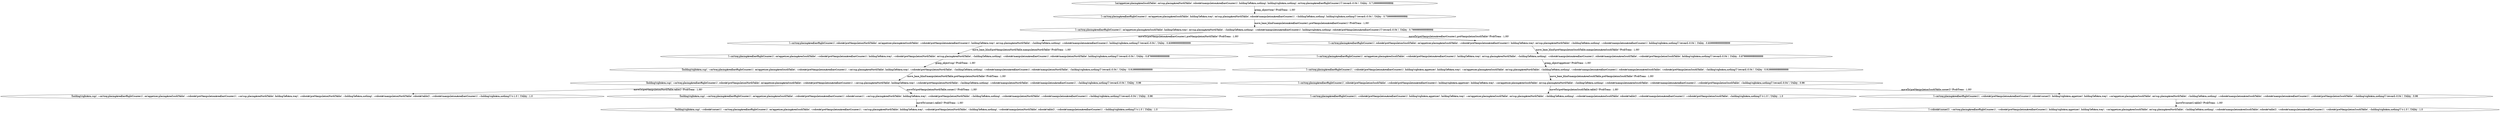digraph {
 size="60,17";
"7" [label="[holding(rightArm,cup), ~on(tray,placingAreaEastRightCounter1), on(appetizer,placingAreaSouthTable), ~robotAt(preManipulationAreaEastCounter1), ~on(cup,placingAreaNorthTable), holding(leftArm,tray), ~robotAt(preManipulationNorthTable), ~holding(leftArm,nothing), ~robotAt(manipulationNorthTable), robotAt(table2), ~robotAt(manipulationAreaEastCounter1), ~holding(rightArm,nothing)] (r:1.0 ), Utility : 1.0 "];
"9" [label="[holding(rightArm,cup), ~robotAt(corner1), ~on(tray,placingAreaEastRightCounter1), on(appetizer,placingAreaSouthTable), ~robotAt(preManipulationAreaEastCounter1), ~on(cup,placingAreaNorthTable), holding(leftArm,tray), ~robotAt(preManipulationNorthTable), ~holding(leftArm,nothing), ~robotAt(manipulationNorthTable), robotAt(table2), ~robotAt(manipulationAreaEastCounter1), ~holding(rightArm,nothing)] (r:1.0 ), Utility : 1.0 "];
"14" [label="[~on(tray,placingAreaEastRightCounter1), ~robotAt(preManipulationAreaEastCounter1), holding(rightArm,appetizer), holding(leftArm,tray), ~on(appetizer,placingAreaSouthTable), on(cup,placingAreaNorthTable), ~holding(leftArm,nothing), ~robotAt(manipulationAreaSouthTable), robotAt(table2), ~robotAt(manipulationAreaEastCounter1), ~robotAt(preManipulationSouthTable), ~holding(rightArm,nothing)] (r:1.0 ), Utility : 1.0 "];
"16" [label="[~robotAt(corner2), ~on(tray,placingAreaEastRightCounter1), ~robotAt(preManipulationAreaEastCounter1), holding(rightArm,appetizer), holding(leftArm,tray), ~on(appetizer,placingAreaSouthTable), on(cup,placingAreaNorthTable), ~holding(leftArm,nothing), ~robotAt(manipulationAreaSouthTable), robotAt(table2), ~robotAt(manipulationAreaEastCounter1), ~robotAt(preManipulationSouthTable), ~holding(rightArm,nothing)] (r:1.0 ), Utility : 1.0 "];
"0" [label="[on(appetizer,placingAreaSouthTable), on(cup,placingAreaNorthTable), robotAt(manipulationAreaEastCounter1), holding(leftArm,nothing), holding(rightArm,nothing), on(tray,placingAreaEastRightCounter1)] (reward:-0.04 ), Utility : 0.7199999999999998 "];
"1" [label="[~on(tray,placingAreaEastRightCounter1), on(appetizer,placingAreaSouthTable), holding(leftArm,tray), on(cup,placingAreaNorthTable), robotAt(manipulationAreaEastCounter1), ~holding(leftArm,nothing), holding(rightArm,nothing)] (reward:-0.04 ), Utility : 0.7599999999999998 "];
"2" [label="[~on(tray,placingAreaEastRightCounter1), on(appetizer,placingAreaSouthTable), holding(leftArm,tray), on(cup,placingAreaNorthTable), ~holding(leftArm,nothing), ~robotAt(manipulationAreaEastCounter1), holding(rightArm,nothing), robotAt(preManipulationAreaEastCounter1)] (reward:-0.04 ), Utility : 0.7999999999999998 "];
"3" [label="[~on(tray,placingAreaEastRightCounter1), robotAt(preManipulationNorthTable), on(appetizer,placingAreaSouthTable), ~robotAt(preManipulationAreaEastCounter1), holding(leftArm,tray), on(cup,placingAreaNorthTable), ~holding(leftArm,nothing), ~robotAt(manipulationAreaEastCounter1), holding(rightArm,nothing)] (reward:-0.04 ), Utility : 0.8399999999999999 "];
"4" [label="[~on(tray,placingAreaEastRightCounter1), on(appetizer,placingAreaSouthTable), ~robotAt(preManipulationAreaEastCounter1), holding(leftArm,tray), ~robotAt(preManipulationNorthTable), on(cup,placingAreaNorthTable), ~holding(leftArm,nothing), ~robotAt(manipulationAreaEastCounter1), robotAt(manipulationNorthTable), holding(rightArm,nothing)] (reward:-0.04 ), Utility : 0.8799999999999999 "];
"5" [label="[holding(rightArm,cup), ~on(tray,placingAreaEastRightCounter1), on(appetizer,placingAreaSouthTable), ~robotAt(preManipulationAreaEastCounter1), ~on(cup,placingAreaNorthTable), holding(leftArm,tray), ~robotAt(preManipulationNorthTable), ~holding(leftArm,nothing), ~robotAt(manipulationAreaEastCounter1), robotAt(manipulationNorthTable), ~holding(rightArm,nothing)] (reward:-0.04 ), Utility : 0.9199999999999999 "];
"6" [label="[holding(rightArm,cup), ~on(tray,placingAreaEastRightCounter1), robotAt(preManipulationNorthTable), on(appetizer,placingAreaSouthTable), ~robotAt(preManipulationAreaEastCounter1), ~on(cup,placingAreaNorthTable), holding(leftArm,tray), ~robotAt(preManipulationNorthTable), ~holding(leftArm,nothing), ~robotAt(manipulationNorthTable), ~robotAt(manipulationAreaEastCounter1), ~holding(rightArm,nothing)] (reward:-0.04 ), Utility : 0.96 "];
"8" [label="[holding(rightArm,cup), ~on(tray,placingAreaEastRightCounter1), on(appetizer,placingAreaSouthTable), ~robotAt(preManipulationAreaEastCounter1), robotAt(corner1), ~on(cup,placingAreaNorthTable), holding(leftArm,tray), ~robotAt(preManipulationNorthTable), ~holding(leftArm,nothing), ~robotAt(manipulationNorthTable), ~robotAt(manipulationAreaEastCounter1), ~holding(rightArm,nothing)] (reward:-0.04 ), Utility : 0.96 "];
"10" [label="[~on(tray,placingAreaEastRightCounter1), robotAt(preManipulationSouthTable), on(appetizer,placingAreaSouthTable), ~robotAt(preManipulationAreaEastCounter1), holding(leftArm,tray), on(cup,placingAreaNorthTable), ~holding(leftArm,nothing), ~robotAt(manipulationAreaEastCounter1), holding(rightArm,nothing)] (reward:-0.04 ), Utility : 0.8399999999999999 "];
"11" [label="[~on(tray,placingAreaEastRightCounter1), on(appetizer,placingAreaSouthTable), ~robotAt(preManipulationAreaEastCounter1), holding(leftArm,tray), on(cup,placingAreaNorthTable), ~holding(leftArm,nothing), ~robotAt(manipulationAreaEastCounter1), robotAt(manipulationAreaSouthTable), ~robotAt(preManipulationSouthTable), holding(rightArm,nothing)] (reward:-0.04 ), Utility : 0.8799999999999999 "];
"12" [label="[~on(tray,placingAreaEastRightCounter1), ~robotAt(preManipulationAreaEastCounter1), holding(rightArm,appetizer), holding(leftArm,tray), ~on(appetizer,placingAreaSouthTable), on(cup,placingAreaNorthTable), ~holding(leftArm,nothing), ~robotAt(manipulationAreaEastCounter1), robotAt(manipulationAreaSouthTable), ~robotAt(preManipulationSouthTable), ~holding(rightArm,nothing)] (reward:-0.04 ), Utility : 0.9199999999999999 "];
"13" [label="[~on(tray,placingAreaEastRightCounter1), robotAt(preManipulationSouthTable), ~robotAt(preManipulationAreaEastCounter1), holding(rightArm,appetizer), holding(leftArm,tray), ~on(appetizer,placingAreaSouthTable), on(cup,placingAreaNorthTable), ~holding(leftArm,nothing), ~robotAt(manipulationAreaSouthTable), ~robotAt(manipulationAreaEastCounter1), ~robotAt(preManipulationSouthTable), ~holding(rightArm,nothing)] (reward:-0.04 ), Utility : 0.96 "];
"15" [label="[~on(tray,placingAreaEastRightCounter1), ~robotAt(preManipulationAreaEastCounter1), robotAt(corner2), holding(rightArm,appetizer), holding(leftArm,tray), ~on(appetizer,placingAreaSouthTable), on(cup,placingAreaNorthTable), ~holding(leftArm,nothing), ~robotAt(manipulationAreaSouthTable), ~robotAt(manipulationAreaEastCounter1), ~robotAt(preManipulationSouthTable), ~holding(rightArm,nothing)] (reward:-0.04 ), Utility : 0.96 "];
"0" -> "1" [ label="grasp_object(tray) (ProbTrans : 1,00)" ];
"1" -> "2" [ label="move_base_blind(manipulationAreaEastCounter1,preManipulationAreaEastCounter1) (ProbTrans : 1,00)" ];
"2" -> "3" [ label="moveTo(preManipulationAreaEastCounter1,preManipulationNorthTable) (ProbTrans : 1,00)" ];
"2" -> "10" [ label="moveTo(preManipulationAreaEastCounter1,preManipulationSouthTable) (ProbTrans : 1,00)" ];
"3" -> "4" [ label="move_base_blind(preManipulationNorthTable,manipulationNorthTable) (ProbTrans : 1,00)" ];
"4" -> "5" [ label="grasp_object(cup) (ProbTrans : 1,00)" ];
"5" -> "6" [ label="move_base_blind(manipulationNorthTable,preManipulationNorthTable) (ProbTrans : 1,00)" ];
"6" -> "7" [ label="moveTo(preManipulationNorthTable,table2) (ProbTrans : 1,00)" ];
"6" -> "8" [ label="moveTo(preManipulationNorthTable,corner1) (ProbTrans : 1,00)" ];
"8" -> "9" [ label="moveTo(corner1,table2) (ProbTrans : 1,00)" ];
"10" -> "11" [ label="move_base_blind(preManipulationSouthTable,manipulationAreaSouthTable) (ProbTrans : 1,00)" ];
"11" -> "12" [ label="grasp_object(appetizer) (ProbTrans : 1,00)" ];
"12" -> "13" [ label="move_base_blind(manipulationAreaSouthTable,preManipulationSouthTable) (ProbTrans : 1,00)" ];
"13" -> "14" [ label="moveTo(preManipulationSouthTable,table2) (ProbTrans : 1,00)" ];
"13" -> "15" [ label="moveTo(preManipulationSouthTable,corner2) (ProbTrans : 1,00)" ];
"15" -> "16" [ label="moveTo(corner2,table2) (ProbTrans : 1,00)" ];
}
